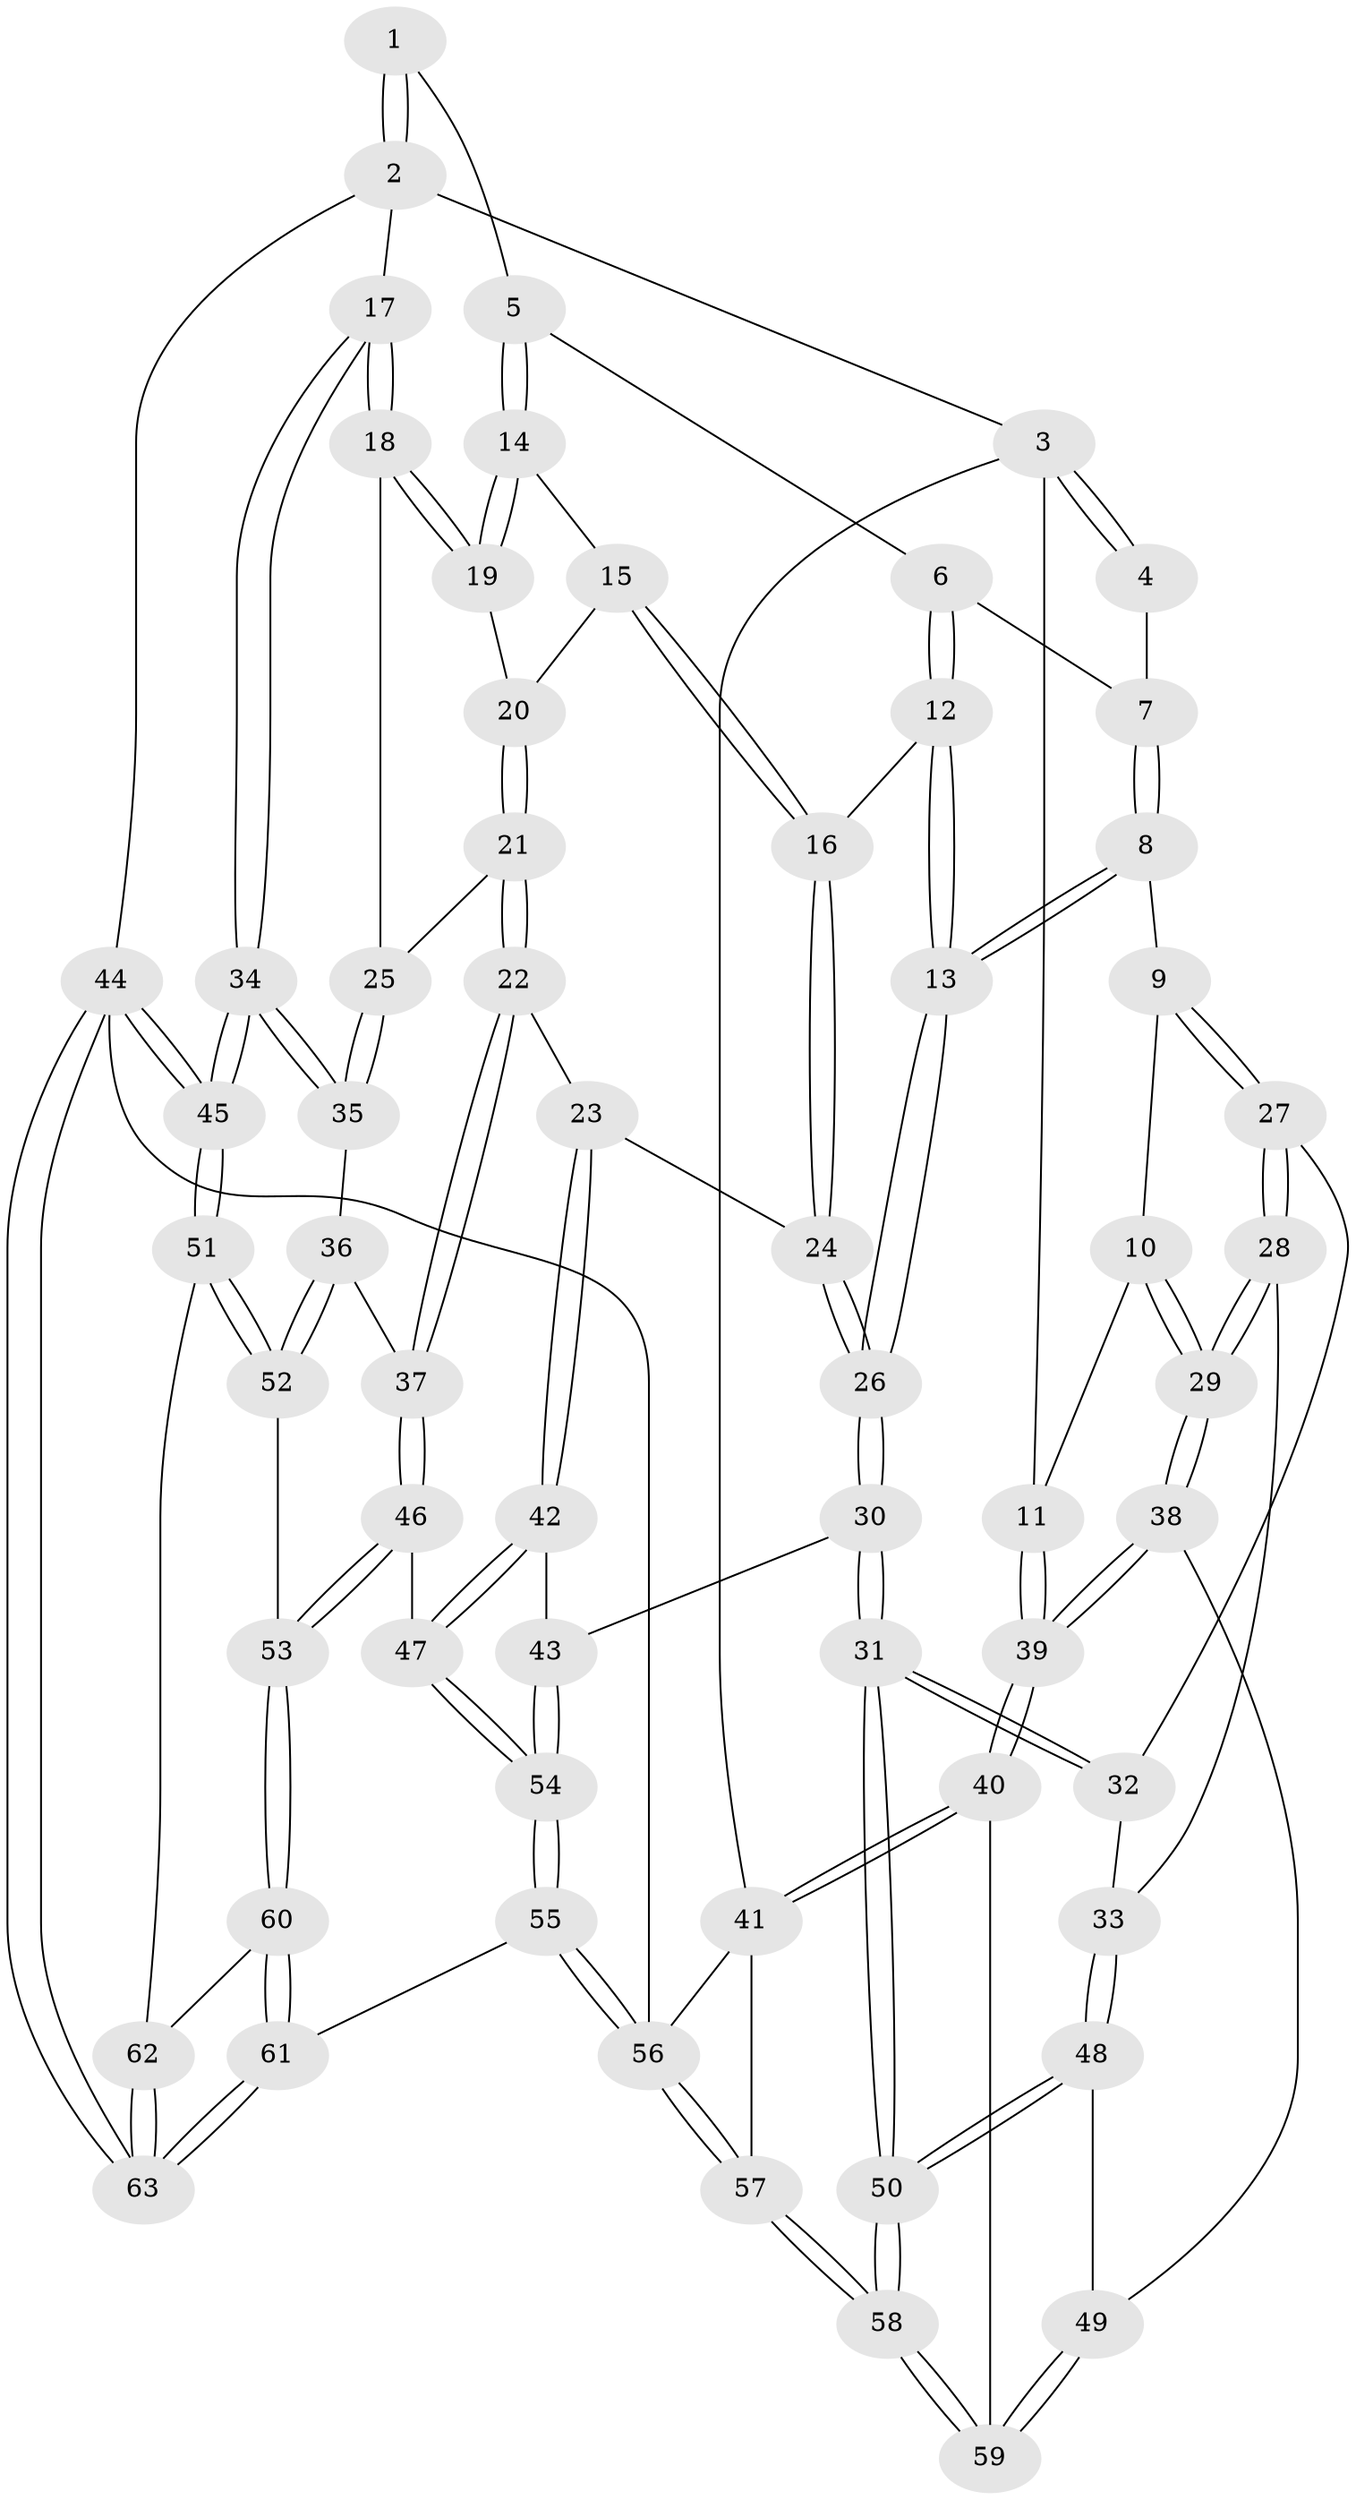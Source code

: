// Generated by graph-tools (version 1.1) at 2025/59/03/09/25 04:59:47]
// undirected, 63 vertices, 154 edges
graph export_dot {
graph [start="1"]
  node [color=gray90,style=filled];
  1 [pos="+0.7341304413704326+0"];
  2 [pos="+1+0"];
  3 [pos="+0+0"];
  4 [pos="+0.42248999298296763+0"];
  5 [pos="+0.6497661376755823+0.12236398766416601"];
  6 [pos="+0.476208308066255+0.07661676968908994"];
  7 [pos="+0.4297587413267603+0"];
  8 [pos="+0.25770496601416104+0.22830833808150255"];
  9 [pos="+0.21577911111061704+0.2251374469599542"];
  10 [pos="+0.18044843943203584+0.20571161583741907"];
  11 [pos="+0+0"];
  12 [pos="+0.454542388578379+0.23036790658695483"];
  13 [pos="+0.3767445456188537+0.2794679240764464"];
  14 [pos="+0.6559204716802582+0.14744135340735448"];
  15 [pos="+0.6480082786878162+0.18248471460498025"];
  16 [pos="+0.5784835738855933+0.24478974293101227"];
  17 [pos="+1+0.005772593626895348"];
  18 [pos="+1+0.10155980404778911"];
  19 [pos="+0.9359930116885168+0.13647036639816626"];
  20 [pos="+0.7338385361406343+0.25666026630359307"];
  21 [pos="+0.7497762656661253+0.3527227917943887"];
  22 [pos="+0.7125269962186007+0.3934765990247403"];
  23 [pos="+0.6919302183416799+0.3939432565467676"];
  24 [pos="+0.6036527546343708+0.3272390314824631"];
  25 [pos="+0.8187962999426857+0.3438558367500867"];
  26 [pos="+0.4270205190210771+0.4803554899075809"];
  27 [pos="+0.21508750461705614+0.23163918009927853"];
  28 [pos="+0.14435397882223505+0.4553252040718098"];
  29 [pos="+0.030543296788949053+0.4869821245668283"];
  30 [pos="+0.4266134351858514+0.49528514948852037"];
  31 [pos="+0.3683859978168678+0.5259457410229795"];
  32 [pos="+0.2310927389396569+0.34822846525764906"];
  33 [pos="+0.24276867401330898+0.4863824986120585"];
  34 [pos="+1+0.42590506109880205"];
  35 [pos="+0.9221461379418866+0.47126976986117824"];
  36 [pos="+0.8210884643993076+0.5463123389122055"];
  37 [pos="+0.7971327442284578+0.5479645186662898"];
  38 [pos="+0+0.5178434850131525"];
  39 [pos="+0+0.5221633771706892"];
  40 [pos="+0+0.753671310836587"];
  41 [pos="+0+0.7768175197273397"];
  42 [pos="+0.56589720732719+0.5179824836333323"];
  43 [pos="+0.42847069079474454+0.49640871745511317"];
  44 [pos="+1+1"];
  45 [pos="+1+0.8007151516127669"];
  46 [pos="+0.7019540799634074+0.6376543531291248"];
  47 [pos="+0.6767078469759517+0.6270364205794368"];
  48 [pos="+0.3187583394616036+0.5470463678346221"];
  49 [pos="+0.1438551749791689+0.6159344052422238"];
  50 [pos="+0.3273537469844444+0.548656906025736"];
  51 [pos="+1+0.7712689300794765"];
  52 [pos="+0.9126107051925002+0.653963337392851"];
  53 [pos="+0.7188502176952848+0.7254838861982834"];
  54 [pos="+0.5028392835016144+0.7028378349545352"];
  55 [pos="+0.4199613190271347+1"];
  56 [pos="+0.40140550922518564+1"];
  57 [pos="+0.3387339170702643+0.965810224198275"];
  58 [pos="+0.3060391967707729+0.8813546881070203"];
  59 [pos="+0.1551655886945882+0.7400715688360983"];
  60 [pos="+0.7292309064879905+0.8288771877677785"];
  61 [pos="+0.43408281202395227+1"];
  62 [pos="+0.7297830079426609+0.8289610459390366"];
  63 [pos="+1+1"];
  1 -- 2;
  1 -- 2;
  1 -- 5;
  2 -- 3;
  2 -- 17;
  2 -- 44;
  3 -- 4;
  3 -- 4;
  3 -- 11;
  3 -- 41;
  4 -- 7;
  5 -- 6;
  5 -- 14;
  5 -- 14;
  6 -- 7;
  6 -- 12;
  6 -- 12;
  7 -- 8;
  7 -- 8;
  8 -- 9;
  8 -- 13;
  8 -- 13;
  9 -- 10;
  9 -- 27;
  9 -- 27;
  10 -- 11;
  10 -- 29;
  10 -- 29;
  11 -- 39;
  11 -- 39;
  12 -- 13;
  12 -- 13;
  12 -- 16;
  13 -- 26;
  13 -- 26;
  14 -- 15;
  14 -- 19;
  14 -- 19;
  15 -- 16;
  15 -- 16;
  15 -- 20;
  16 -- 24;
  16 -- 24;
  17 -- 18;
  17 -- 18;
  17 -- 34;
  17 -- 34;
  18 -- 19;
  18 -- 19;
  18 -- 25;
  19 -- 20;
  20 -- 21;
  20 -- 21;
  21 -- 22;
  21 -- 22;
  21 -- 25;
  22 -- 23;
  22 -- 37;
  22 -- 37;
  23 -- 24;
  23 -- 42;
  23 -- 42;
  24 -- 26;
  24 -- 26;
  25 -- 35;
  25 -- 35;
  26 -- 30;
  26 -- 30;
  27 -- 28;
  27 -- 28;
  27 -- 32;
  28 -- 29;
  28 -- 29;
  28 -- 33;
  29 -- 38;
  29 -- 38;
  30 -- 31;
  30 -- 31;
  30 -- 43;
  31 -- 32;
  31 -- 32;
  31 -- 50;
  31 -- 50;
  32 -- 33;
  33 -- 48;
  33 -- 48;
  34 -- 35;
  34 -- 35;
  34 -- 45;
  34 -- 45;
  35 -- 36;
  36 -- 37;
  36 -- 52;
  36 -- 52;
  37 -- 46;
  37 -- 46;
  38 -- 39;
  38 -- 39;
  38 -- 49;
  39 -- 40;
  39 -- 40;
  40 -- 41;
  40 -- 41;
  40 -- 59;
  41 -- 57;
  41 -- 56;
  42 -- 43;
  42 -- 47;
  42 -- 47;
  43 -- 54;
  43 -- 54;
  44 -- 45;
  44 -- 45;
  44 -- 63;
  44 -- 63;
  44 -- 56;
  45 -- 51;
  45 -- 51;
  46 -- 47;
  46 -- 53;
  46 -- 53;
  47 -- 54;
  47 -- 54;
  48 -- 49;
  48 -- 50;
  48 -- 50;
  49 -- 59;
  49 -- 59;
  50 -- 58;
  50 -- 58;
  51 -- 52;
  51 -- 52;
  51 -- 62;
  52 -- 53;
  53 -- 60;
  53 -- 60;
  54 -- 55;
  54 -- 55;
  55 -- 56;
  55 -- 56;
  55 -- 61;
  56 -- 57;
  56 -- 57;
  57 -- 58;
  57 -- 58;
  58 -- 59;
  58 -- 59;
  60 -- 61;
  60 -- 61;
  60 -- 62;
  61 -- 63;
  61 -- 63;
  62 -- 63;
  62 -- 63;
}
